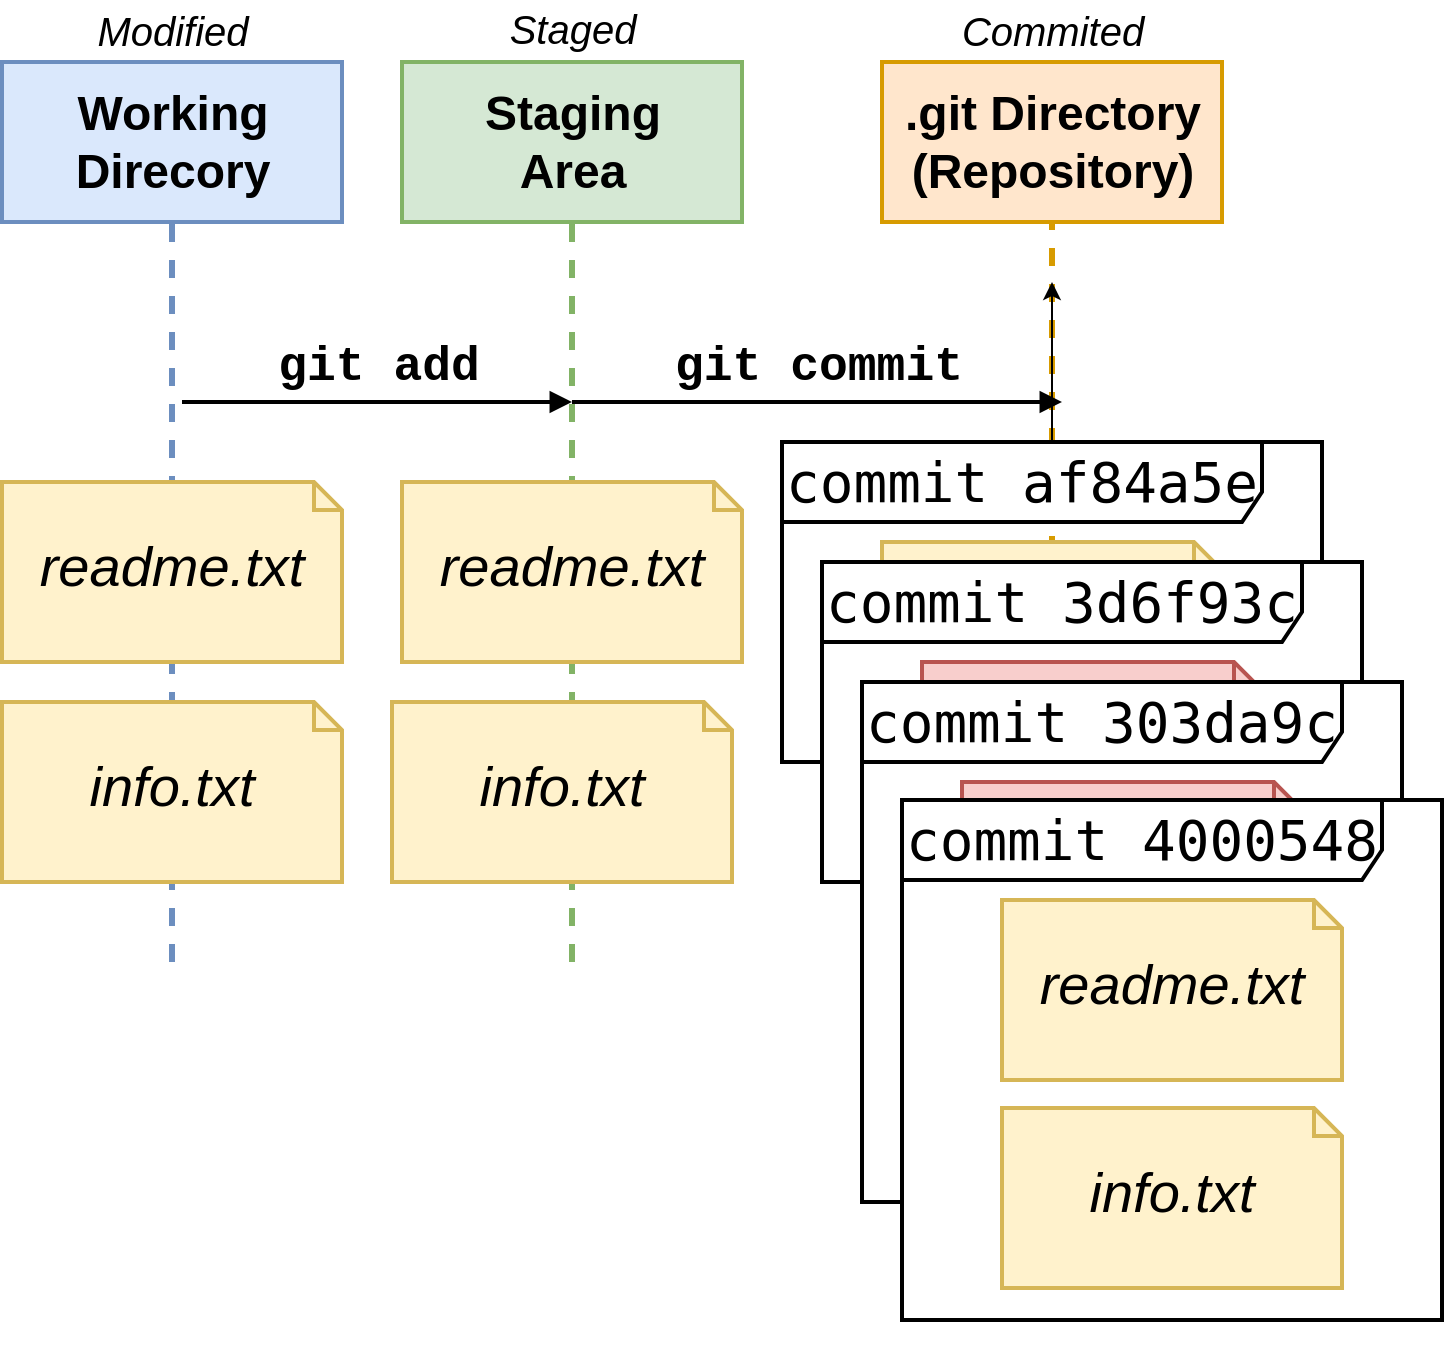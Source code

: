 <mxfile version="10.6.1" type="device"><diagram id="aoq1DbCRH0Eex9IWt6IT" name="Page-1"><mxGraphModel dx="842" dy="657" grid="1" gridSize="10" guides="1" tooltips="1" connect="1" arrows="1" fold="1" page="1" pageScale="1" pageWidth="827" pageHeight="1169" math="0" shadow="0"><root><mxCell id="0"/><mxCell id="1" parent="0"/><mxCell id="Ev2ssglDCKPvoKZEeSkC-5" value="&lt;font style=&quot;font-size: 24px&quot;&gt;&lt;font style=&quot;font-size: 24px&quot;&gt;&lt;font style=&quot;font-size: 24px&quot;&gt;&lt;font style=&quot;font-size: 24px&quot;&gt;&lt;font style=&quot;font-size: 24px&quot;&gt;&lt;font style=&quot;font-size: 24px&quot;&gt;&lt;font style=&quot;font-size: 24px&quot;&gt;&lt;font style=&quot;font-size: 24px&quot;&gt;&lt;font style=&quot;font-size: 24px&quot;&gt;&lt;font style=&quot;font-size: 24px&quot;&gt;&lt;font style=&quot;font-size: 24px&quot;&gt;&lt;font style=&quot;font-size: 24px&quot;&gt;&lt;font style=&quot;font-size: 24px&quot;&gt;&lt;font style=&quot;font-size: 24px&quot;&gt;&lt;font face=&quot;Courier New&quot; style=&quot;font-size: 24px&quot;&gt;&lt;b&gt;git add&lt;/b&gt;&lt;/font&gt;&lt;br&gt;&lt;/font&gt;&lt;/font&gt;&lt;/font&gt;&lt;/font&gt;&lt;/font&gt;&lt;/font&gt;&lt;/font&gt;&lt;/font&gt;&lt;/font&gt;&lt;/font&gt;&lt;/font&gt;&lt;/font&gt;&lt;/font&gt;&lt;/font&gt;" style="html=1;verticalAlign=bottom;startArrow=none;startFill=0;endArrow=block;startSize=8;strokeWidth=2;" parent="1" edge="1"><mxGeometry width="60" relative="1" as="geometry"><mxPoint x="170" y="290" as="sourcePoint"/><mxPoint x="365" y="290" as="targetPoint"/><Array as="points"><mxPoint x="296" y="290"/></Array></mxGeometry></mxCell><mxCell id="Ev2ssglDCKPvoKZEeSkC-7" value="&lt;i style=&quot;font-size: 20px;&quot;&gt;Modified&lt;/i&gt;&lt;br style=&quot;font-size: 20px;&quot;&gt;" style="text;html=1;resizable=0;points=[];autosize=1;align=center;verticalAlign=top;spacingTop=-4;fontSize=20;" parent="1" vertex="1"><mxGeometry x="135" y="90" width="60" height="20" as="geometry"/></mxCell><mxCell id="Ev2ssglDCKPvoKZEeSkC-8" value="&lt;i style=&quot;font-size: 20px;&quot;&gt;Staged&lt;/i&gt;&lt;br style=&quot;font-size: 20px;&quot;&gt;" style="text;html=1;resizable=0;points=[];autosize=1;align=center;verticalAlign=top;spacingTop=-4;fontSize=20;" parent="1" vertex="1"><mxGeometry x="335" y="89" width="60" height="20" as="geometry"/></mxCell><mxCell id="Ev2ssglDCKPvoKZEeSkC-9" value="&lt;i style=&quot;font-size: 20px;&quot;&gt;Commited&lt;/i&gt;&lt;br style=&quot;font-size: 20px;&quot;&gt;" style="text;html=1;resizable=0;points=[];autosize=1;align=center;verticalAlign=top;spacingTop=-4;fontSize=20;" parent="1" vertex="1"><mxGeometry x="570" y="90" width="70" height="20" as="geometry"/></mxCell><mxCell id="Ev2ssglDCKPvoKZEeSkC-10" value="Working&lt;br style=&quot;font-size: 24px;&quot;&gt;Direcory&lt;br style=&quot;font-size: 24px;&quot;&gt;" style="html=1;strokeWidth=2;fontSize=24;align=center;fontStyle=1;fillColor=#dae8fc;strokeColor=#6c8ebf;" parent="1" vertex="1"><mxGeometry x="80" y="120" width="170" height="80" as="geometry"/></mxCell><mxCell id="Ev2ssglDCKPvoKZEeSkC-11" value="Staging&lt;br&gt;Area&lt;br style=&quot;font-size: 24px&quot;&gt;" style="html=1;strokeWidth=2;fontSize=24;align=center;fontStyle=1;fillColor=#d5e8d4;strokeColor=#82b366;" parent="1" vertex="1"><mxGeometry x="280" y="120" width="170" height="80" as="geometry"/></mxCell><mxCell id="Ev2ssglDCKPvoKZEeSkC-12" value=".git Directory&lt;br&gt;(Repository)&lt;br style=&quot;font-size: 24px&quot;&gt;" style="html=1;strokeWidth=2;fontSize=24;align=center;fontStyle=1;fillColor=#ffe6cc;strokeColor=#d79b00;" parent="1" vertex="1"><mxGeometry x="520" y="120" width="170" height="80" as="geometry"/></mxCell><mxCell id="Ev2ssglDCKPvoKZEeSkC-13" value="" style="endArrow=none;dashed=1;html=1;strokeWidth=3;fontSize=28;entryX=0.5;entryY=1;entryDx=0;entryDy=0;fillColor=#dae8fc;strokeColor=#6c8ebf;" parent="1" target="Ev2ssglDCKPvoKZEeSkC-10" edge="1"><mxGeometry width="50" height="50" relative="1" as="geometry"><mxPoint x="165" y="570" as="sourcePoint"/><mxPoint x="130" y="260" as="targetPoint"/></mxGeometry></mxCell><mxCell id="Ev2ssglDCKPvoKZEeSkC-14" value="" style="endArrow=none;dashed=1;html=1;strokeWidth=3;fontSize=28;fillColor=#d5e8d4;strokeColor=#82b366;entryX=0.5;entryY=1;entryDx=0;entryDy=0;" parent="1" target="Ev2ssglDCKPvoKZEeSkC-11" edge="1"><mxGeometry width="50" height="50" relative="1" as="geometry"><mxPoint x="365" y="570" as="sourcePoint"/><mxPoint x="390" y="230" as="targetPoint"/></mxGeometry></mxCell><mxCell id="Ev2ssglDCKPvoKZEeSkC-15" value="" style="endArrow=none;dashed=1;html=1;strokeWidth=3;fontSize=28;entryX=0.5;entryY=1;entryDx=0;entryDy=0;fillColor=#ffe6cc;strokeColor=#d79b00;" parent="1" target="Ev2ssglDCKPvoKZEeSkC-12" edge="1"><mxGeometry width="50" height="50" relative="1" as="geometry"><mxPoint x="605" y="510" as="sourcePoint"/><mxPoint x="375" y="210" as="targetPoint"/></mxGeometry></mxCell><mxCell id="Ev2ssglDCKPvoKZEeSkC-16" value="&lt;font style=&quot;font-size: 24px&quot;&gt;&lt;font style=&quot;font-size: 24px&quot;&gt;&lt;font style=&quot;font-size: 24px&quot;&gt;&lt;font style=&quot;font-size: 24px&quot;&gt;&lt;font style=&quot;font-size: 24px&quot;&gt;&lt;font style=&quot;font-size: 24px&quot;&gt;&lt;font style=&quot;font-size: 24px&quot;&gt;&lt;font style=&quot;font-size: 24px&quot;&gt;&lt;font style=&quot;font-size: 24px&quot;&gt;&lt;font style=&quot;font-size: 24px&quot;&gt;&lt;font style=&quot;font-size: 24px&quot;&gt;&lt;font style=&quot;font-size: 24px&quot;&gt;&lt;font style=&quot;font-size: 24px&quot;&gt;&lt;font style=&quot;font-size: 24px&quot;&gt;&lt;font face=&quot;Courier New&quot; style=&quot;font-size: 24px&quot;&gt;&lt;b&gt;git commit&lt;/b&gt;&lt;/font&gt;&lt;br&gt;&lt;/font&gt;&lt;/font&gt;&lt;/font&gt;&lt;/font&gt;&lt;/font&gt;&lt;/font&gt;&lt;/font&gt;&lt;/font&gt;&lt;/font&gt;&lt;/font&gt;&lt;/font&gt;&lt;/font&gt;&lt;/font&gt;&lt;/font&gt;" style="html=1;verticalAlign=bottom;startArrow=none;startFill=0;endArrow=block;startSize=8;strokeWidth=2;" parent="1" edge="1"><mxGeometry width="60" relative="1" as="geometry"><mxPoint x="365" y="290" as="sourcePoint"/><mxPoint x="610" y="290" as="targetPoint"/><Array as="points"><mxPoint x="501" y="290"/></Array></mxGeometry></mxCell><mxCell id="EZSeawMIcVtINb9Lh1oZ-2" value="" style="edgeStyle=orthogonalEdgeStyle;rounded=0;orthogonalLoop=1;jettySize=auto;html=1;" parent="1" source="Ev2ssglDCKPvoKZEeSkC-18" edge="1"><mxGeometry relative="1" as="geometry"><mxPoint x="605" y="230" as="targetPoint"/></mxGeometry></mxCell><mxCell id="Ev2ssglDCKPvoKZEeSkC-18" value="&lt;table&gt;&lt;tbody&gt;&lt;tr&gt;&lt;td&gt;&lt;div id=&quot;vt100&quot;&gt;&lt;pre&gt;&lt;span&gt;commit af84a5e&lt;/span&gt;&lt;/pre&gt;&lt;/div&gt;&lt;/td&gt;&lt;/tr&gt;&lt;/tbody&gt;&lt;/table&gt;" style="shape=umlFrame;whiteSpace=wrap;html=1;strokeWidth=2;fontSize=28;align=center;width=240;height=40;" parent="1" vertex="1"><mxGeometry x="470" y="310" width="270" height="160" as="geometry"/></mxCell><mxCell id="Ev2ssglDCKPvoKZEeSkC-19" value="readme.txt&lt;br&gt;" style="shape=note;whiteSpace=wrap;html=1;size=14;verticalAlign=middle;align=center;spacingTop=-6;strokeWidth=2;fontSize=28;fillColor=#fff2cc;strokeColor=#d6b656;fontStyle=2" parent="1" vertex="1"><mxGeometry x="520" y="360" width="170" height="90" as="geometry"/></mxCell><mxCell id="EZSeawMIcVtINb9Lh1oZ-3" value="readme.txt&lt;br&gt;" style="shape=note;whiteSpace=wrap;html=1;size=14;verticalAlign=middle;align=center;spacingTop=-6;strokeWidth=2;fontSize=28;fillColor=#fff2cc;strokeColor=#d6b656;fontStyle=2" parent="1" vertex="1"><mxGeometry x="280" y="330" width="170" height="90" as="geometry"/></mxCell><mxCell id="EZSeawMIcVtINb9Lh1oZ-4" value="readme.txt&lt;br&gt;" style="shape=note;whiteSpace=wrap;html=1;size=14;verticalAlign=middle;align=center;spacingTop=-6;strokeWidth=2;fontSize=28;fillColor=#fff2cc;strokeColor=#d6b656;fontStyle=2" parent="1" vertex="1"><mxGeometry x="80" y="330" width="170" height="90" as="geometry"/></mxCell><mxCell id="AhHsL2BmthQ_VF2tlvj9-5" value="" style="group" vertex="1" connectable="0" parent="1"><mxGeometry x="490" y="370" width="270" height="160" as="geometry"/></mxCell><mxCell id="AhHsL2BmthQ_VF2tlvj9-4" value="" style="rounded=0;whiteSpace=wrap;html=1;fontSize=24;" vertex="1" parent="AhHsL2BmthQ_VF2tlvj9-5"><mxGeometry width="270" height="160" as="geometry"/></mxCell><mxCell id="AhHsL2BmthQ_VF2tlvj9-2" value="&lt;table&gt;&lt;tbody&gt;&lt;tr&gt;&lt;td&gt;&lt;div id=&quot;vt100&quot;&gt;&lt;pre&gt;&lt;span&gt;commit &lt;/span&gt;3d6f93c&lt;/pre&gt;&lt;/div&gt;&lt;/td&gt;&lt;/tr&gt;&lt;/tbody&gt;&lt;/table&gt;" style="shape=umlFrame;whiteSpace=wrap;html=1;strokeWidth=2;fontSize=28;align=center;width=240;height=40;" vertex="1" parent="AhHsL2BmthQ_VF2tlvj9-5"><mxGeometry width="270" height="160" as="geometry"/></mxCell><mxCell id="AhHsL2BmthQ_VF2tlvj9-3" value="readme.txt&lt;br&gt;" style="shape=note;whiteSpace=wrap;html=1;size=14;verticalAlign=middle;align=center;spacingTop=-6;strokeWidth=2;fontSize=28;fillColor=#f8cecc;strokeColor=#b85450;fontStyle=2" vertex="1" parent="AhHsL2BmthQ_VF2tlvj9-5"><mxGeometry x="50" y="50" width="170" height="90" as="geometry"/></mxCell><mxCell id="AhHsL2BmthQ_VF2tlvj9-6" value="info.txt&lt;br&gt;" style="shape=note;whiteSpace=wrap;html=1;size=14;verticalAlign=middle;align=center;spacingTop=-6;strokeWidth=2;fontSize=28;fillColor=#fff2cc;strokeColor=#d6b656;fontStyle=2" vertex="1" parent="1"><mxGeometry x="80" y="440" width="170" height="90" as="geometry"/></mxCell><mxCell id="AhHsL2BmthQ_VF2tlvj9-7" value="info.txt&lt;br&gt;" style="shape=note;whiteSpace=wrap;html=1;size=14;verticalAlign=middle;align=center;spacingTop=-6;strokeWidth=2;fontSize=28;fillColor=#fff2cc;strokeColor=#d6b656;fontStyle=2" vertex="1" parent="1"><mxGeometry x="275" y="440" width="170" height="90" as="geometry"/></mxCell><mxCell id="AhHsL2BmthQ_VF2tlvj9-9" value="" style="group" vertex="1" connectable="0" parent="1"><mxGeometry x="510" y="430" width="270" height="280" as="geometry"/></mxCell><mxCell id="AhHsL2BmthQ_VF2tlvj9-10" value="" style="rounded=0;whiteSpace=wrap;html=1;fontSize=24;" vertex="1" parent="AhHsL2BmthQ_VF2tlvj9-9"><mxGeometry width="270" height="260" as="geometry"/></mxCell><mxCell id="AhHsL2BmthQ_VF2tlvj9-11" value="&lt;table&gt;&lt;tbody&gt;&lt;tr&gt;&lt;td&gt;&lt;div id=&quot;vt100&quot;&gt;&lt;pre&gt;&lt;span&gt;commit &lt;/span&gt;303da9c&lt;/pre&gt;&lt;/div&gt;&lt;/td&gt;&lt;/tr&gt;&lt;/tbody&gt;&lt;/table&gt;" style="shape=umlFrame;whiteSpace=wrap;html=1;strokeWidth=2;fontSize=28;align=center;width=240;height=40;" vertex="1" parent="AhHsL2BmthQ_VF2tlvj9-9"><mxGeometry width="270" height="260" as="geometry"/></mxCell><mxCell id="AhHsL2BmthQ_VF2tlvj9-12" value="readme.txt&lt;br&gt;" style="shape=note;whiteSpace=wrap;html=1;size=14;verticalAlign=middle;align=center;spacingTop=-6;strokeWidth=2;fontSize=28;fillColor=#f8cecc;strokeColor=#b85450;fontStyle=2" vertex="1" parent="AhHsL2BmthQ_VF2tlvj9-9"><mxGeometry x="50" y="50" width="170" height="90" as="geometry"/></mxCell><mxCell id="AhHsL2BmthQ_VF2tlvj9-13" value="info.txt&lt;br&gt;" style="shape=note;whiteSpace=wrap;html=1;size=14;verticalAlign=middle;align=center;spacingTop=-6;strokeWidth=2;fontSize=28;fillColor=#fff2cc;strokeColor=#d6b656;fontStyle=2" vertex="1" parent="AhHsL2BmthQ_VF2tlvj9-9"><mxGeometry x="50" y="154" width="170" height="90" as="geometry"/></mxCell><mxCell id="AhHsL2BmthQ_VF2tlvj9-16" value="" style="group" vertex="1" connectable="0" parent="1"><mxGeometry x="530" y="489" width="270" height="280" as="geometry"/></mxCell><mxCell id="AhHsL2BmthQ_VF2tlvj9-17" value="" style="rounded=0;whiteSpace=wrap;html=1;fontSize=24;" vertex="1" parent="AhHsL2BmthQ_VF2tlvj9-16"><mxGeometry width="270" height="260" as="geometry"/></mxCell><mxCell id="AhHsL2BmthQ_VF2tlvj9-18" value="&lt;table&gt;&lt;tbody&gt;&lt;tr&gt;&lt;td&gt;&lt;div id=&quot;vt100&quot;&gt;&lt;pre&gt;&lt;span&gt;commit &lt;/span&gt;4000548&lt;/pre&gt;&lt;/div&gt;&lt;/td&gt;&lt;/tr&gt;&lt;/tbody&gt;&lt;/table&gt;" style="shape=umlFrame;whiteSpace=wrap;html=1;strokeWidth=2;fontSize=28;align=center;width=240;height=40;" vertex="1" parent="AhHsL2BmthQ_VF2tlvj9-16"><mxGeometry width="270" height="260" as="geometry"/></mxCell><mxCell id="AhHsL2BmthQ_VF2tlvj9-19" value="readme.txt&lt;br&gt;" style="shape=note;whiteSpace=wrap;html=1;size=14;verticalAlign=middle;align=center;spacingTop=-6;strokeWidth=2;fontSize=28;fillColor=#fff2cc;strokeColor=#d6b656;fontStyle=2" vertex="1" parent="AhHsL2BmthQ_VF2tlvj9-16"><mxGeometry x="50" y="50" width="170" height="90" as="geometry"/></mxCell><mxCell id="AhHsL2BmthQ_VF2tlvj9-20" value="info.txt&lt;br&gt;" style="shape=note;whiteSpace=wrap;html=1;size=14;verticalAlign=middle;align=center;spacingTop=-6;strokeWidth=2;fontSize=28;fillColor=#fff2cc;strokeColor=#d6b656;fontStyle=2" vertex="1" parent="AhHsL2BmthQ_VF2tlvj9-16"><mxGeometry x="50" y="154" width="170" height="90" as="geometry"/></mxCell></root></mxGraphModel></diagram></mxfile>